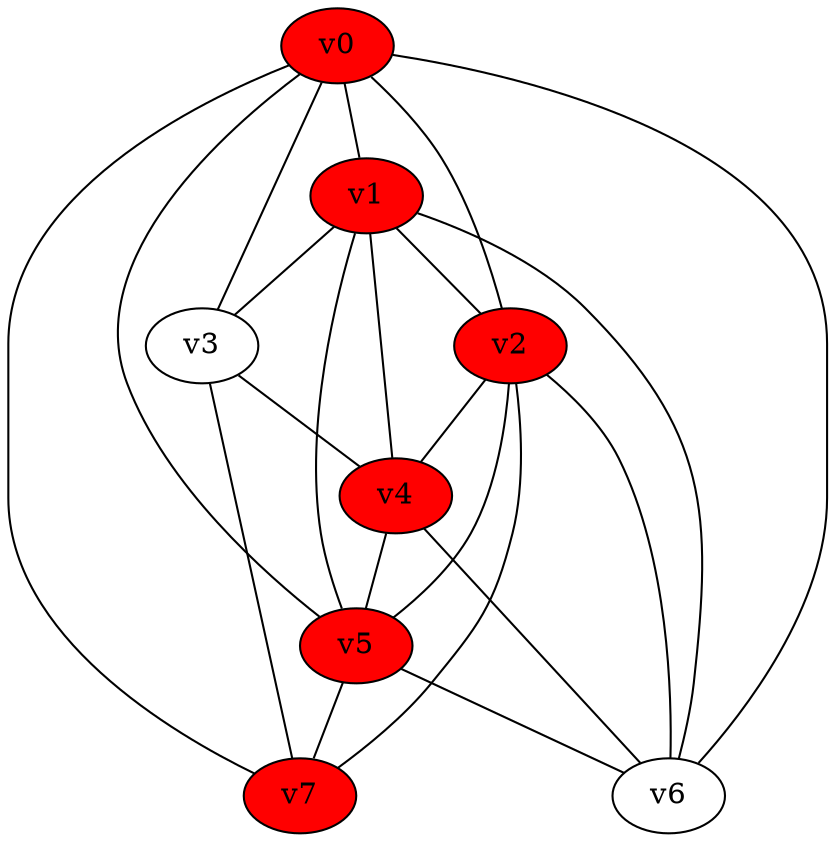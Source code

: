 graph G {
v7 [style=filled, fillcolor=red];
v0 [style=filled, fillcolor=red];
v2 [style=filled, fillcolor=red];
v5 [style=filled, fillcolor=red];
v1 [style=filled, fillcolor=red];
v4 [style=filled, fillcolor=red];
	v0 -- v1
	v0 -- v2
	v0 -- v3
	v0 -- v5
	v0 -- v6
	v0 -- v7
	v1 -- v2
	v1 -- v3
	v1 -- v4
	v1 -- v5
	v1 -- v6
	v2 -- v4
	v2 -- v5
	v2 -- v6
	v2 -- v7
	v3 -- v4
	v3 -- v7
	v4 -- v5
	v4 -- v6
	v5 -- v6
	v5 -- v7
}